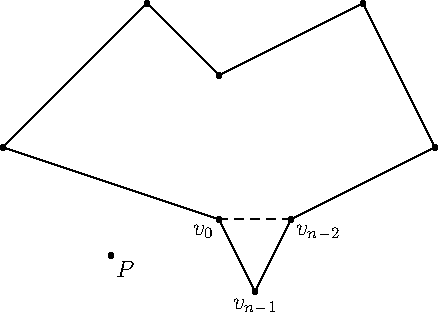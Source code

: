 unitsize(0.5inch);

pair[] vertices = {(0, 0), (2, 2), (3, 1), (5, 2), (6, 0), (4, -1), (3.5, -2), (3, -1)};

vertices.push(vertices[0]);

for (int i = 0; i + 1 != vertices.length; ++i)
    draw(vertices[i]--vertices[i+1]);

for (pair v : vertices)
    dot(v);

draw(vertices[5]--vertices[7], dashed);

label("$v_{n-2}$", vertices[5], SE);
label("$v_{n-1}$", vertices[6], S);
label("$v_{0}$", vertices[7], SW);

pair p = (1.5, -1.5);
dot(p);
label("$P$", p, SE);

